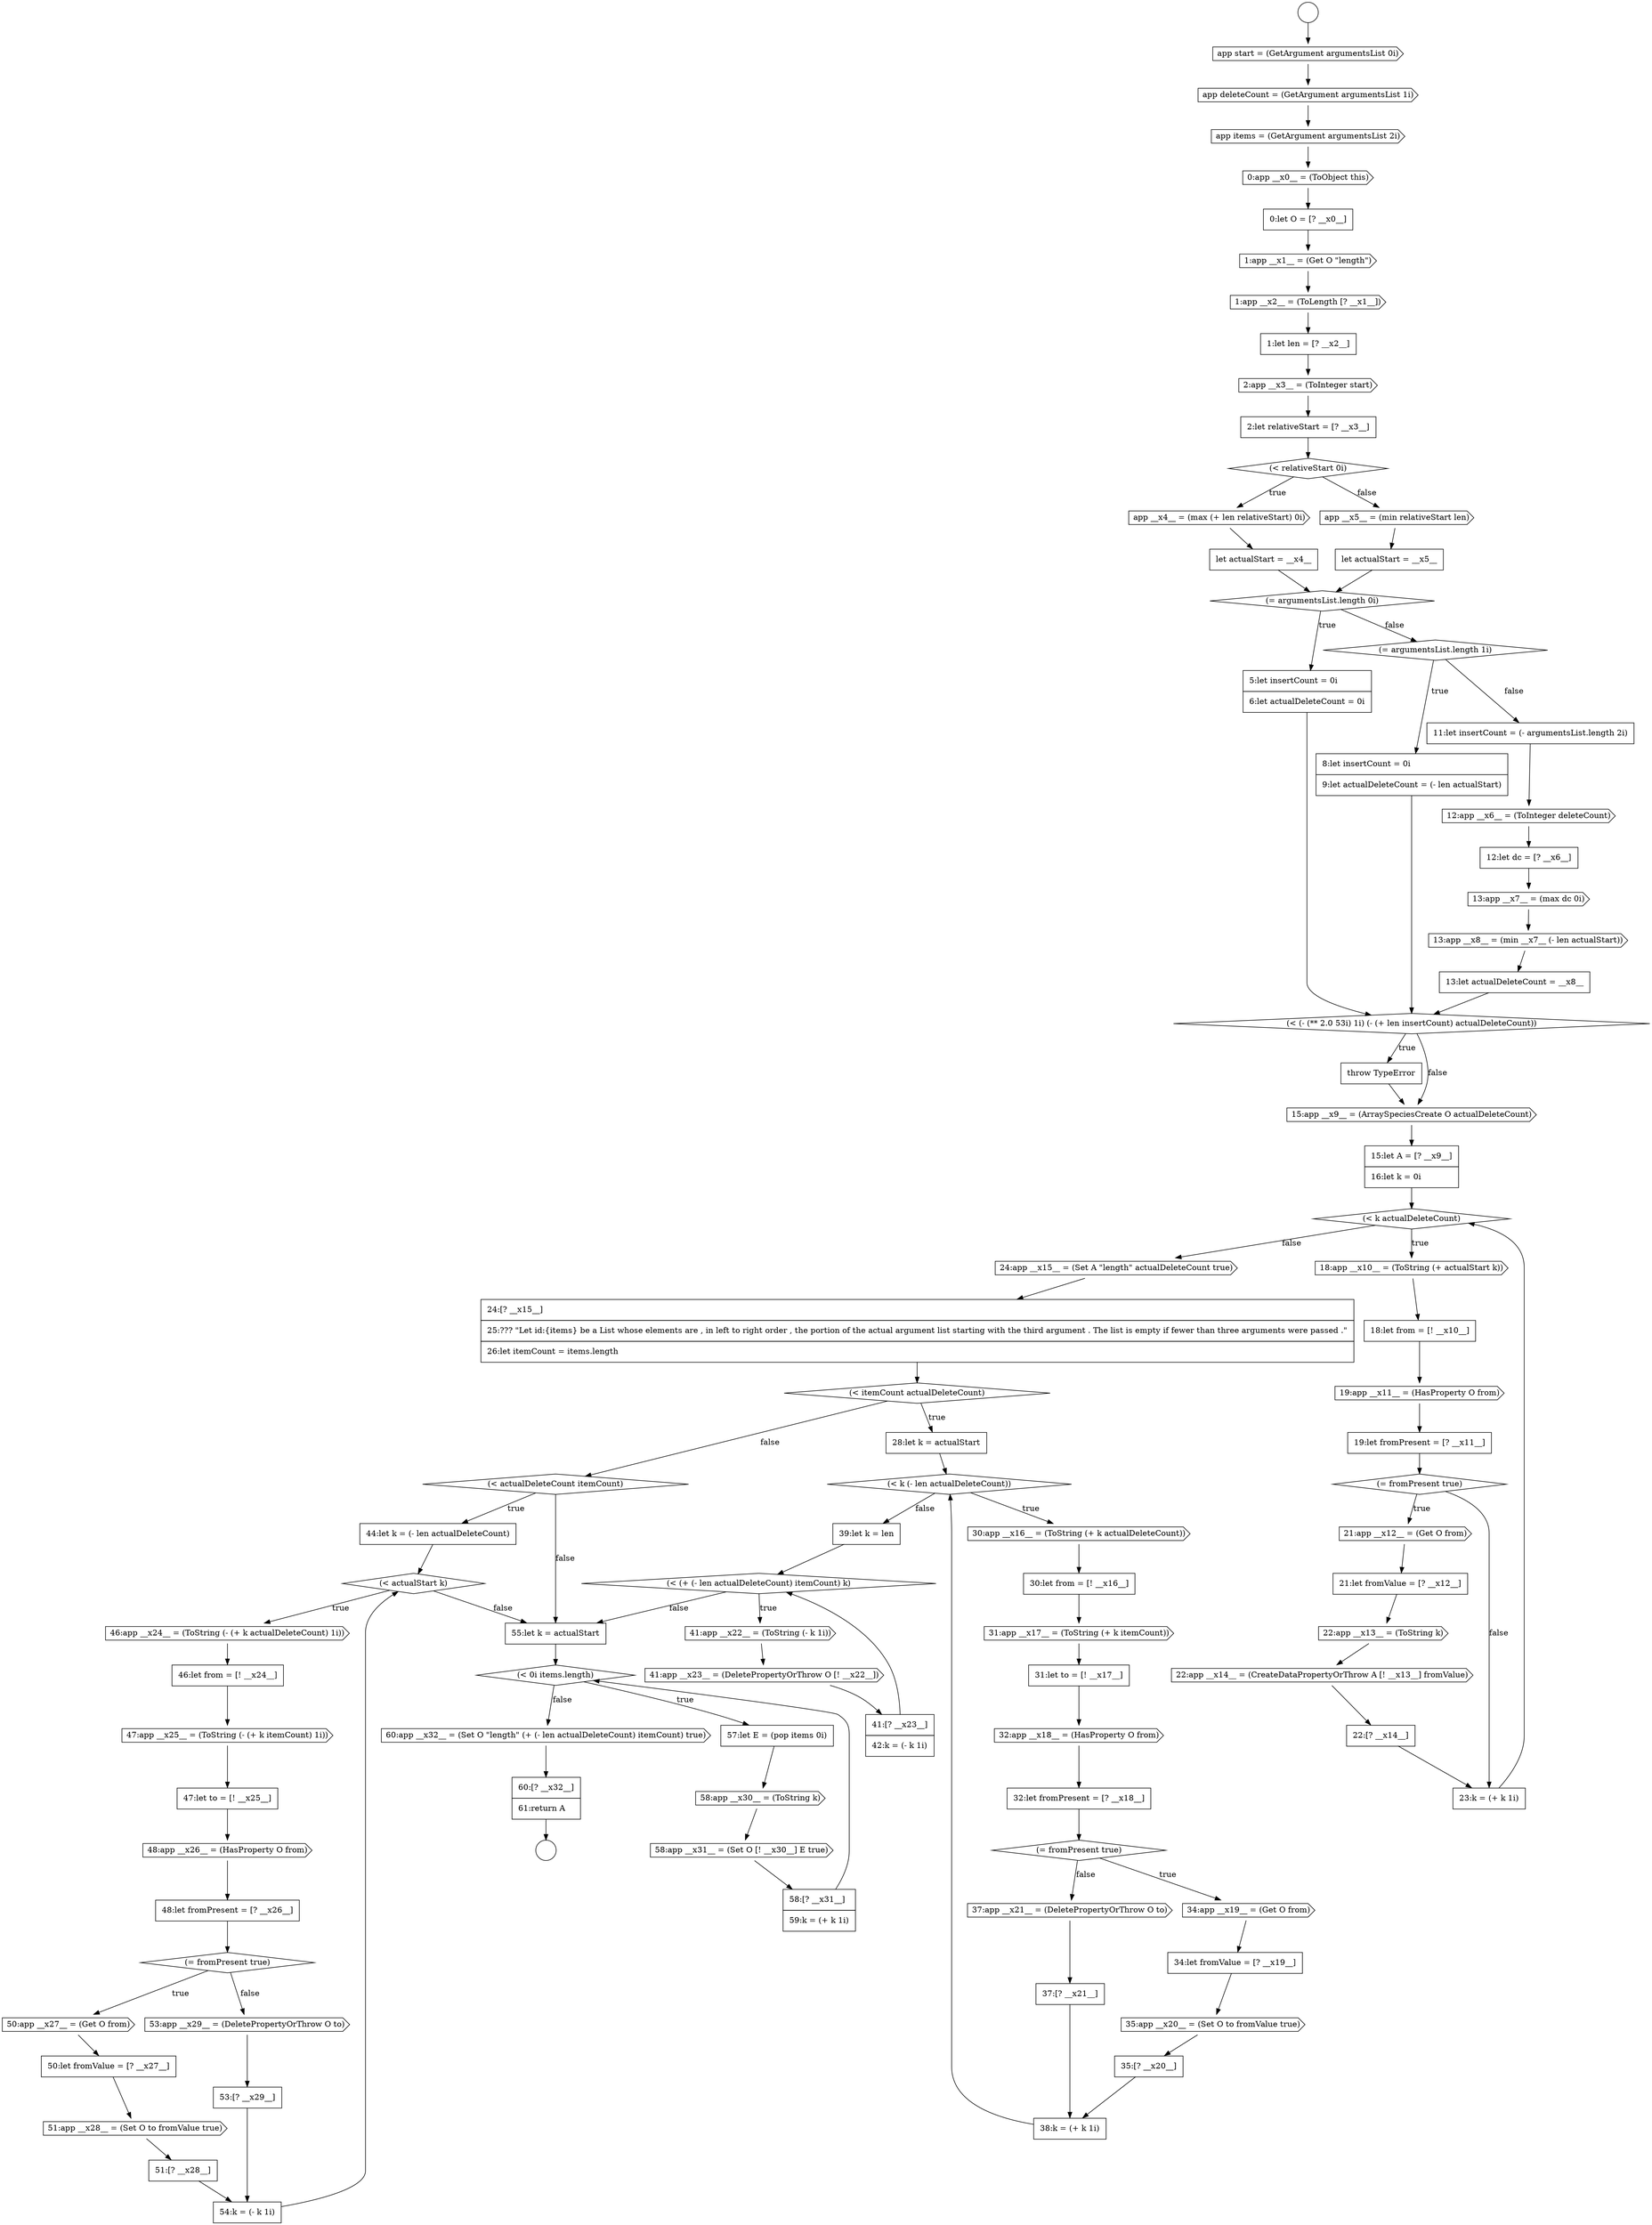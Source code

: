 digraph {
  node14552 [shape=circle label=" " color="black" fillcolor="white" style=filled]
  node14584 [shape=none, margin=0, label=<<font color="black">
    <table border="0" cellborder="1" cellspacing="0" cellpadding="10">
      <tr><td align="left">18:let from = [! __x10__]</td></tr>
    </table>
  </font>> color="black" fillcolor="white" style=filled]
  node14605 [shape=diamond, label=<<font color="black">(= fromPresent true)</font>> color="black" fillcolor="white" style=filled]
  node14634 [shape=none, margin=0, label=<<font color="black">
    <table border="0" cellborder="1" cellspacing="0" cellpadding="10">
      <tr><td align="left">54:k = (- k 1i)</td></tr>
    </table>
  </font>> color="black" fillcolor="white" style=filled]
  node14576 [shape=cds, label=<<font color="black">13:app __x8__ = (min __x7__ (- len actualStart))</font>> color="black" fillcolor="white" style=filled]
  node14618 [shape=diamond, label=<<font color="black">(&lt; actualDeleteCount itemCount)</font>> color="black" fillcolor="white" style=filled]
  node14606 [shape=cds, label=<<font color="black">34:app __x19__ = (Get O from)</font>> color="black" fillcolor="white" style=filled]
  node14574 [shape=none, margin=0, label=<<font color="black">
    <table border="0" cellborder="1" cellspacing="0" cellpadding="10">
      <tr><td align="left">12:let dc = [? __x6__]</td></tr>
    </table>
  </font>> color="black" fillcolor="white" style=filled]
  node14585 [shape=cds, label=<<font color="black">19:app __x11__ = (HasProperty O from)</font>> color="black" fillcolor="white" style=filled]
  node14625 [shape=cds, label=<<font color="black">48:app __x26__ = (HasProperty O from)</font>> color="black" fillcolor="white" style=filled]
  node14570 [shape=diamond, label=<<font color="black">(= argumentsList.length 1i)</font>> color="black" fillcolor="white" style=filled]
  node14617 [shape=none, margin=0, label=<<font color="black">
    <table border="0" cellborder="1" cellspacing="0" cellpadding="10">
      <tr><td align="left">41:[? __x23__]</td></tr>
      <tr><td align="left">42:k = (- k 1i)</td></tr>
    </table>
  </font>> color="black" fillcolor="white" style=filled]
  node14602 [shape=none, margin=0, label=<<font color="black">
    <table border="0" cellborder="1" cellspacing="0" cellpadding="10">
      <tr><td align="left">31:let to = [! __x17__]</td></tr>
    </table>
  </font>> color="black" fillcolor="white" style=filled]
  node14591 [shape=cds, label=<<font color="black">22:app __x14__ = (CreateDataPropertyOrThrow A [! __x13__] fromValue)</font>> color="black" fillcolor="white" style=filled]
  node14559 [shape=cds, label=<<font color="black">1:app __x2__ = (ToLength [? __x1__])</font>> color="black" fillcolor="white" style=filled]
  node14553 [shape=cds, label=<<font color="black">app start = (GetArgument argumentsList 0i)</font>> color="black" fillcolor="white" style=filled]
  node14612 [shape=none, margin=0, label=<<font color="black">
    <table border="0" cellborder="1" cellspacing="0" cellpadding="10">
      <tr><td align="left">38:k = (+ k 1i)</td></tr>
    </table>
  </font>> color="black" fillcolor="white" style=filled]
  node14630 [shape=cds, label=<<font color="black">51:app __x28__ = (Set O to fromValue true)</font>> color="black" fillcolor="white" style=filled]
  node14616 [shape=cds, label=<<font color="black">41:app __x23__ = (DeletePropertyOrThrow O [! __x22__])</font>> color="black" fillcolor="white" style=filled]
  node14564 [shape=cds, label=<<font color="black">app __x4__ = (max (+ len relativeStart) 0i)</font>> color="black" fillcolor="white" style=filled]
  node14597 [shape=none, margin=0, label=<<font color="black">
    <table border="0" cellborder="1" cellspacing="0" cellpadding="10">
      <tr><td align="left">28:let k = actualStart</td></tr>
    </table>
  </font>> color="black" fillcolor="white" style=filled]
  node14579 [shape=none, margin=0, label=<<font color="black">
    <table border="0" cellborder="1" cellspacing="0" cellpadding="10">
      <tr><td align="left">throw TypeError</td></tr>
    </table>
  </font>> color="black" fillcolor="white" style=filled]
  node14611 [shape=none, margin=0, label=<<font color="black">
    <table border="0" cellborder="1" cellspacing="0" cellpadding="10">
      <tr><td align="left">37:[? __x21__]</td></tr>
    </table>
  </font>> color="black" fillcolor="white" style=filled]
  node14633 [shape=none, margin=0, label=<<font color="black">
    <table border="0" cellborder="1" cellspacing="0" cellpadding="10">
      <tr><td align="left">53:[? __x29__]</td></tr>
    </table>
  </font>> color="black" fillcolor="white" style=filled]
  node14622 [shape=none, margin=0, label=<<font color="black">
    <table border="0" cellborder="1" cellspacing="0" cellpadding="10">
      <tr><td align="left">46:let from = [! __x24__]</td></tr>
    </table>
  </font>> color="black" fillcolor="white" style=filled]
  node14637 [shape=none, margin=0, label=<<font color="black">
    <table border="0" cellborder="1" cellspacing="0" cellpadding="10">
      <tr><td align="left">57:let E = (pop items 0i)</td></tr>
    </table>
  </font>> color="black" fillcolor="white" style=filled]
  node14569 [shape=none, margin=0, label=<<font color="black">
    <table border="0" cellborder="1" cellspacing="0" cellpadding="10">
      <tr><td align="left">5:let insertCount = 0i</td></tr>
      <tr><td align="left">6:let actualDeleteCount = 0i</td></tr>
    </table>
  </font>> color="black" fillcolor="white" style=filled]
  node14558 [shape=cds, label=<<font color="black">1:app __x1__ = (Get O &quot;length&quot;)</font>> color="black" fillcolor="white" style=filled]
  node14588 [shape=cds, label=<<font color="black">21:app __x12__ = (Get O from)</font>> color="black" fillcolor="white" style=filled]
  node14556 [shape=cds, label=<<font color="black">0:app __x0__ = (ToObject this)</font>> color="black" fillcolor="white" style=filled]
  node14565 [shape=none, margin=0, label=<<font color="black">
    <table border="0" cellborder="1" cellspacing="0" cellpadding="10">
      <tr><td align="left">let actualStart = __x4__</td></tr>
    </table>
  </font>> color="black" fillcolor="white" style=filled]
  node14629 [shape=none, margin=0, label=<<font color="black">
    <table border="0" cellborder="1" cellspacing="0" cellpadding="10">
      <tr><td align="left">50:let fromValue = [? __x27__]</td></tr>
    </table>
  </font>> color="black" fillcolor="white" style=filled]
  node14601 [shape=cds, label=<<font color="black">31:app __x17__ = (ToString (+ k itemCount))</font>> color="black" fillcolor="white" style=filled]
  node14623 [shape=cds, label=<<font color="black">47:app __x25__ = (ToString (- (+ k itemCount) 1i))</font>> color="black" fillcolor="white" style=filled]
  node14613 [shape=none, margin=0, label=<<font color="black">
    <table border="0" cellborder="1" cellspacing="0" cellpadding="10">
      <tr><td align="left">39:let k = len</td></tr>
    </table>
  </font>> color="black" fillcolor="white" style=filled]
  node14566 [shape=cds, label=<<font color="black">app __x5__ = (min relativeStart len)</font>> color="black" fillcolor="white" style=filled]
  node14580 [shape=cds, label=<<font color="black">15:app __x9__ = (ArraySpeciesCreate O actualDeleteCount)</font>> color="black" fillcolor="white" style=filled]
  node14598 [shape=diamond, label=<<font color="black">(&lt; k (- len actualDeleteCount))</font>> color="black" fillcolor="white" style=filled]
  node14561 [shape=cds, label=<<font color="black">2:app __x3__ = (ToInteger start)</font>> color="black" fillcolor="white" style=filled]
  node14590 [shape=cds, label=<<font color="black">22:app __x13__ = (ToString k)</font>> color="black" fillcolor="white" style=filled]
  node14573 [shape=cds, label=<<font color="black">12:app __x6__ = (ToInteger deleteCount)</font>> color="black" fillcolor="white" style=filled]
  node14638 [shape=cds, label=<<font color="black">58:app __x30__ = (ToString k)</font>> color="black" fillcolor="white" style=filled]
  node14593 [shape=none, margin=0, label=<<font color="black">
    <table border="0" cellborder="1" cellspacing="0" cellpadding="10">
      <tr><td align="left">23:k = (+ k 1i)</td></tr>
    </table>
  </font>> color="black" fillcolor="white" style=filled]
  node14620 [shape=diamond, label=<<font color="black">(&lt; actualStart k)</font>> color="black" fillcolor="white" style=filled]
  node14572 [shape=none, margin=0, label=<<font color="black">
    <table border="0" cellborder="1" cellspacing="0" cellpadding="10">
      <tr><td align="left">11:let insertCount = (- argumentsList.length 2i)</td></tr>
    </table>
  </font>> color="black" fillcolor="white" style=filled]
  node14642 [shape=none, margin=0, label=<<font color="black">
    <table border="0" cellborder="1" cellspacing="0" cellpadding="10">
      <tr><td align="left">60:[? __x32__]</td></tr>
      <tr><td align="left">61:return A</td></tr>
    </table>
  </font>> color="black" fillcolor="white" style=filled]
  node14619 [shape=none, margin=0, label=<<font color="black">
    <table border="0" cellborder="1" cellspacing="0" cellpadding="10">
      <tr><td align="left">44:let k = (- len actualDeleteCount)</td></tr>
    </table>
  </font>> color="black" fillcolor="white" style=filled]
  node14608 [shape=cds, label=<<font color="black">35:app __x20__ = (Set O to fromValue true)</font>> color="black" fillcolor="white" style=filled]
  node14587 [shape=diamond, label=<<font color="black">(= fromPresent true)</font>> color="black" fillcolor="white" style=filled]
  node14627 [shape=diamond, label=<<font color="black">(= fromPresent true)</font>> color="black" fillcolor="white" style=filled]
  node14595 [shape=none, margin=0, label=<<font color="black">
    <table border="0" cellborder="1" cellspacing="0" cellpadding="10">
      <tr><td align="left">24:[? __x15__]</td></tr>
      <tr><td align="left">25:??? &quot;Let id:{items} be a List whose elements are , in left to right order , the portion of the actual argument list starting with the third argument . The list is empty if fewer than three arguments were passed .&quot;</td></tr>
      <tr><td align="left">26:let itemCount = items.length</td></tr>
    </table>
  </font>> color="black" fillcolor="white" style=filled]
  node14632 [shape=cds, label=<<font color="black">53:app __x29__ = (DeletePropertyOrThrow O to)</font>> color="black" fillcolor="white" style=filled]
  node14581 [shape=none, margin=0, label=<<font color="black">
    <table border="0" cellborder="1" cellspacing="0" cellpadding="10">
      <tr><td align="left">15:let A = [? __x9__]</td></tr>
      <tr><td align="left">16:let k = 0i</td></tr>
    </table>
  </font>> color="black" fillcolor="white" style=filled]
  node14555 [shape=cds, label=<<font color="black">app items = (GetArgument argumentsList 2i)</font>> color="black" fillcolor="white" style=filled]
  node14577 [shape=none, margin=0, label=<<font color="black">
    <table border="0" cellborder="1" cellspacing="0" cellpadding="10">
      <tr><td align="left">13:let actualDeleteCount = __x8__</td></tr>
    </table>
  </font>> color="black" fillcolor="white" style=filled]
  node14628 [shape=cds, label=<<font color="black">50:app __x27__ = (Get O from)</font>> color="black" fillcolor="white" style=filled]
  node14599 [shape=cds, label=<<font color="black">30:app __x16__ = (ToString (+ k actualDeleteCount))</font>> color="black" fillcolor="white" style=filled]
  node14614 [shape=diamond, label=<<font color="black">(&lt; (+ (- len actualDeleteCount) itemCount) k)</font>> color="black" fillcolor="white" style=filled]
  node14639 [shape=cds, label=<<font color="black">58:app __x31__ = (Set O [! __x30__] E true)</font>> color="black" fillcolor="white" style=filled]
  node14594 [shape=cds, label=<<font color="black">24:app __x15__ = (Set A &quot;length&quot; actualDeleteCount true)</font>> color="black" fillcolor="white" style=filled]
  node14609 [shape=none, margin=0, label=<<font color="black">
    <table border="0" cellborder="1" cellspacing="0" cellpadding="10">
      <tr><td align="left">35:[? __x20__]</td></tr>
    </table>
  </font>> color="black" fillcolor="white" style=filled]
  node14635 [shape=none, margin=0, label=<<font color="black">
    <table border="0" cellborder="1" cellspacing="0" cellpadding="10">
      <tr><td align="left">55:let k = actualStart</td></tr>
    </table>
  </font>> color="black" fillcolor="white" style=filled]
  node14562 [shape=none, margin=0, label=<<font color="black">
    <table border="0" cellborder="1" cellspacing="0" cellpadding="10">
      <tr><td align="left">2:let relativeStart = [? __x3__]</td></tr>
    </table>
  </font>> color="black" fillcolor="white" style=filled]
  node14624 [shape=none, margin=0, label=<<font color="black">
    <table border="0" cellborder="1" cellspacing="0" cellpadding="10">
      <tr><td align="left">47:let to = [! __x25__]</td></tr>
    </table>
  </font>> color="black" fillcolor="white" style=filled]
  node14557 [shape=none, margin=0, label=<<font color="black">
    <table border="0" cellborder="1" cellspacing="0" cellpadding="10">
      <tr><td align="left">0:let O = [? __x0__]</td></tr>
    </table>
  </font>> color="black" fillcolor="white" style=filled]
  node14604 [shape=none, margin=0, label=<<font color="black">
    <table border="0" cellborder="1" cellspacing="0" cellpadding="10">
      <tr><td align="left">32:let fromPresent = [? __x18__]</td></tr>
    </table>
  </font>> color="black" fillcolor="white" style=filled]
  node14589 [shape=none, margin=0, label=<<font color="black">
    <table border="0" cellborder="1" cellspacing="0" cellpadding="10">
      <tr><td align="left">21:let fromValue = [? __x12__]</td></tr>
    </table>
  </font>> color="black" fillcolor="white" style=filled]
  node14567 [shape=none, margin=0, label=<<font color="black">
    <table border="0" cellborder="1" cellspacing="0" cellpadding="10">
      <tr><td align="left">let actualStart = __x5__</td></tr>
    </table>
  </font>> color="black" fillcolor="white" style=filled]
  node14636 [shape=diamond, label=<<font color="black">(&lt; 0i items.length)</font>> color="black" fillcolor="white" style=filled]
  node14631 [shape=none, margin=0, label=<<font color="black">
    <table border="0" cellborder="1" cellspacing="0" cellpadding="10">
      <tr><td align="left">51:[? __x28__]</td></tr>
    </table>
  </font>> color="black" fillcolor="white" style=filled]
  node14607 [shape=none, margin=0, label=<<font color="black">
    <table border="0" cellborder="1" cellspacing="0" cellpadding="10">
      <tr><td align="left">34:let fromValue = [? __x19__]</td></tr>
    </table>
  </font>> color="black" fillcolor="white" style=filled]
  node14554 [shape=cds, label=<<font color="black">app deleteCount = (GetArgument argumentsList 1i)</font>> color="black" fillcolor="white" style=filled]
  node14586 [shape=none, margin=0, label=<<font color="black">
    <table border="0" cellborder="1" cellspacing="0" cellpadding="10">
      <tr><td align="left">19:let fromPresent = [? __x11__]</td></tr>
    </table>
  </font>> color="black" fillcolor="white" style=filled]
  node14641 [shape=cds, label=<<font color="black">60:app __x32__ = (Set O &quot;length&quot; (+ (- len actualDeleteCount) itemCount) true)</font>> color="black" fillcolor="white" style=filled]
  node14626 [shape=none, margin=0, label=<<font color="black">
    <table border="0" cellborder="1" cellspacing="0" cellpadding="10">
      <tr><td align="left">48:let fromPresent = [? __x26__]</td></tr>
    </table>
  </font>> color="black" fillcolor="white" style=filled]
  node14571 [shape=none, margin=0, label=<<font color="black">
    <table border="0" cellborder="1" cellspacing="0" cellpadding="10">
      <tr><td align="left">8:let insertCount = 0i</td></tr>
      <tr><td align="left">9:let actualDeleteCount = (- len actualStart)</td></tr>
    </table>
  </font>> color="black" fillcolor="white" style=filled]
  node14560 [shape=none, margin=0, label=<<font color="black">
    <table border="0" cellborder="1" cellspacing="0" cellpadding="10">
      <tr><td align="left">1:let len = [? __x2__]</td></tr>
    </table>
  </font>> color="black" fillcolor="white" style=filled]
  node14596 [shape=diamond, label=<<font color="black">(&lt; itemCount actualDeleteCount)</font>> color="black" fillcolor="white" style=filled]
  node14575 [shape=cds, label=<<font color="black">13:app __x7__ = (max dc 0i)</font>> color="black" fillcolor="white" style=filled]
  node14592 [shape=none, margin=0, label=<<font color="black">
    <table border="0" cellborder="1" cellspacing="0" cellpadding="10">
      <tr><td align="left">22:[? __x14__]</td></tr>
    </table>
  </font>> color="black" fillcolor="white" style=filled]
  node14582 [shape=diamond, label=<<font color="black">(&lt; k actualDeleteCount)</font>> color="black" fillcolor="white" style=filled]
  node14551 [shape=circle label=" " color="black" fillcolor="white" style=filled]
  node14615 [shape=cds, label=<<font color="black">41:app __x22__ = (ToString (- k 1i))</font>> color="black" fillcolor="white" style=filled]
  node14578 [shape=diamond, label=<<font color="black">(&lt; (- (** 2.0 53i) 1i) (- (+ len insertCount) actualDeleteCount))</font>> color="black" fillcolor="white" style=filled]
  node14600 [shape=none, margin=0, label=<<font color="black">
    <table border="0" cellborder="1" cellspacing="0" cellpadding="10">
      <tr><td align="left">30:let from = [! __x16__]</td></tr>
    </table>
  </font>> color="black" fillcolor="white" style=filled]
  node14563 [shape=diamond, label=<<font color="black">(&lt; relativeStart 0i)</font>> color="black" fillcolor="white" style=filled]
  node14640 [shape=none, margin=0, label=<<font color="black">
    <table border="0" cellborder="1" cellspacing="0" cellpadding="10">
      <tr><td align="left">58:[? __x31__]</td></tr>
      <tr><td align="left">59:k = (+ k 1i)</td></tr>
    </table>
  </font>> color="black" fillcolor="white" style=filled]
  node14610 [shape=cds, label=<<font color="black">37:app __x21__ = (DeletePropertyOrThrow O to)</font>> color="black" fillcolor="white" style=filled]
  node14603 [shape=cds, label=<<font color="black">32:app __x18__ = (HasProperty O from)</font>> color="black" fillcolor="white" style=filled]
  node14621 [shape=cds, label=<<font color="black">46:app __x24__ = (ToString (- (+ k actualDeleteCount) 1i))</font>> color="black" fillcolor="white" style=filled]
  node14568 [shape=diamond, label=<<font color="black">(= argumentsList.length 0i)</font>> color="black" fillcolor="white" style=filled]
  node14583 [shape=cds, label=<<font color="black">18:app __x10__ = (ToString (+ actualStart k))</font>> color="black" fillcolor="white" style=filled]
  node14618 -> node14619 [label=<<font color="black">true</font>> color="black"]
  node14618 -> node14635 [label=<<font color="black">false</font>> color="black"]
  node14605 -> node14606 [label=<<font color="black">true</font>> color="black"]
  node14605 -> node14610 [label=<<font color="black">false</font>> color="black"]
  node14558 -> node14559 [ color="black"]
  node14573 -> node14574 [ color="black"]
  node14589 -> node14590 [ color="black"]
  node14576 -> node14577 [ color="black"]
  node14560 -> node14561 [ color="black"]
  node14601 -> node14602 [ color="black"]
  node14621 -> node14622 [ color="black"]
  node14570 -> node14571 [label=<<font color="black">true</font>> color="black"]
  node14570 -> node14572 [label=<<font color="black">false</font>> color="black"]
  node14574 -> node14575 [ color="black"]
  node14598 -> node14599 [label=<<font color="black">true</font>> color="black"]
  node14598 -> node14613 [label=<<font color="black">false</font>> color="black"]
  node14584 -> node14585 [ color="black"]
  node14633 -> node14634 [ color="black"]
  node14557 -> node14558 [ color="black"]
  node14614 -> node14615 [label=<<font color="black">true</font>> color="black"]
  node14614 -> node14635 [label=<<font color="black">false</font>> color="black"]
  node14636 -> node14637 [label=<<font color="black">true</font>> color="black"]
  node14636 -> node14641 [label=<<font color="black">false</font>> color="black"]
  node14631 -> node14634 [ color="black"]
  node14640 -> node14636 [ color="black"]
  node14603 -> node14604 [ color="black"]
  node14620 -> node14621 [label=<<font color="black">true</font>> color="black"]
  node14620 -> node14635 [label=<<font color="black">false</font>> color="black"]
  node14593 -> node14582 [ color="black"]
  node14586 -> node14587 [ color="black"]
  node14604 -> node14605 [ color="black"]
  node14559 -> node14560 [ color="black"]
  node14551 -> node14553 [ color="black"]
  node14596 -> node14597 [label=<<font color="black">true</font>> color="black"]
  node14596 -> node14618 [label=<<font color="black">false</font>> color="black"]
  node14580 -> node14581 [ color="black"]
  node14594 -> node14595 [ color="black"]
  node14564 -> node14565 [ color="black"]
  node14641 -> node14642 [ color="black"]
  node14581 -> node14582 [ color="black"]
  node14583 -> node14584 [ color="black"]
  node14632 -> node14633 [ color="black"]
  node14639 -> node14640 [ color="black"]
  node14554 -> node14555 [ color="black"]
  node14606 -> node14607 [ color="black"]
  node14623 -> node14624 [ color="black"]
  node14602 -> node14603 [ color="black"]
  node14635 -> node14636 [ color="black"]
  node14587 -> node14588 [label=<<font color="black">true</font>> color="black"]
  node14587 -> node14593 [label=<<font color="black">false</font>> color="black"]
  node14615 -> node14616 [ color="black"]
  node14642 -> node14552 [ color="black"]
  node14568 -> node14569 [label=<<font color="black">true</font>> color="black"]
  node14568 -> node14570 [label=<<font color="black">false</font>> color="black"]
  node14578 -> node14579 [label=<<font color="black">true</font>> color="black"]
  node14578 -> node14580 [label=<<font color="black">false</font>> color="black"]
  node14590 -> node14591 [ color="black"]
  node14571 -> node14578 [ color="black"]
  node14630 -> node14631 [ color="black"]
  node14627 -> node14628 [label=<<font color="black">true</font>> color="black"]
  node14627 -> node14632 [label=<<font color="black">false</font>> color="black"]
  node14566 -> node14567 [ color="black"]
  node14595 -> node14596 [ color="black"]
  node14582 -> node14583 [label=<<font color="black">true</font>> color="black"]
  node14582 -> node14594 [label=<<font color="black">false</font>> color="black"]
  node14637 -> node14638 [ color="black"]
  node14611 -> node14612 [ color="black"]
  node14577 -> node14578 [ color="black"]
  node14612 -> node14598 [ color="black"]
  node14624 -> node14625 [ color="black"]
  node14638 -> node14639 [ color="black"]
  node14600 -> node14601 [ color="black"]
  node14592 -> node14593 [ color="black"]
  node14625 -> node14626 [ color="black"]
  node14591 -> node14592 [ color="black"]
  node14569 -> node14578 [ color="black"]
  node14553 -> node14554 [ color="black"]
  node14575 -> node14576 [ color="black"]
  node14634 -> node14620 [ color="black"]
  node14561 -> node14562 [ color="black"]
  node14588 -> node14589 [ color="black"]
  node14565 -> node14568 [ color="black"]
  node14563 -> node14564 [label=<<font color="black">true</font>> color="black"]
  node14563 -> node14566 [label=<<font color="black">false</font>> color="black"]
  node14616 -> node14617 [ color="black"]
  node14597 -> node14598 [ color="black"]
  node14562 -> node14563 [ color="black"]
  node14610 -> node14611 [ color="black"]
  node14609 -> node14612 [ color="black"]
  node14572 -> node14573 [ color="black"]
  node14579 -> node14580 [ color="black"]
  node14556 -> node14557 [ color="black"]
  node14608 -> node14609 [ color="black"]
  node14585 -> node14586 [ color="black"]
  node14555 -> node14556 [ color="black"]
  node14599 -> node14600 [ color="black"]
  node14622 -> node14623 [ color="black"]
  node14567 -> node14568 [ color="black"]
  node14619 -> node14620 [ color="black"]
  node14607 -> node14608 [ color="black"]
  node14629 -> node14630 [ color="black"]
  node14617 -> node14614 [ color="black"]
  node14613 -> node14614 [ color="black"]
  node14628 -> node14629 [ color="black"]
  node14626 -> node14627 [ color="black"]
}
